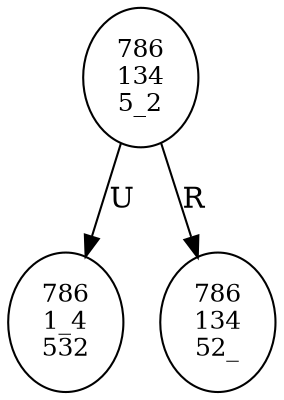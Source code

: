 digraph SearchTree {
  node [shape=ellipse, fontsize=12];
  n0 [label="786\n134\n5_2"];
  n1 [label="786\n1_4\n532"];
  n2 [label="786\n134\n52_"];
  n0 -> n1 [label="U"];
  n0 -> n2 [label="R"];
}